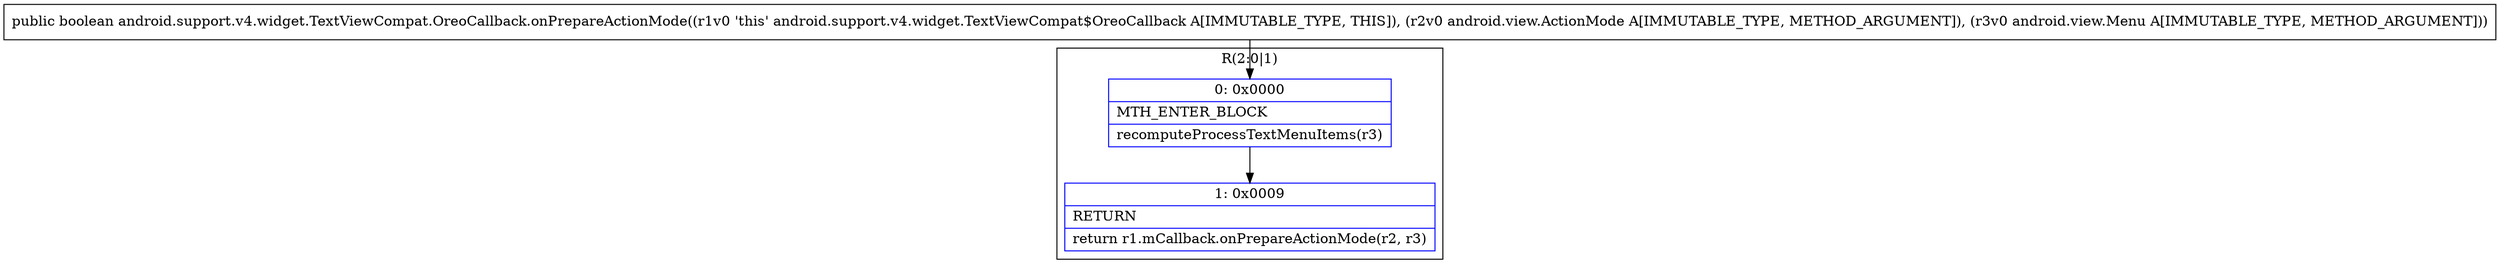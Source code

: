 digraph "CFG forandroid.support.v4.widget.TextViewCompat.OreoCallback.onPrepareActionMode(Landroid\/view\/ActionMode;Landroid\/view\/Menu;)Z" {
subgraph cluster_Region_226917577 {
label = "R(2:0|1)";
node [shape=record,color=blue];
Node_0 [shape=record,label="{0\:\ 0x0000|MTH_ENTER_BLOCK\l|recomputeProcessTextMenuItems(r3)\l}"];
Node_1 [shape=record,label="{1\:\ 0x0009|RETURN\l|return r1.mCallback.onPrepareActionMode(r2, r3)\l}"];
}
MethodNode[shape=record,label="{public boolean android.support.v4.widget.TextViewCompat.OreoCallback.onPrepareActionMode((r1v0 'this' android.support.v4.widget.TextViewCompat$OreoCallback A[IMMUTABLE_TYPE, THIS]), (r2v0 android.view.ActionMode A[IMMUTABLE_TYPE, METHOD_ARGUMENT]), (r3v0 android.view.Menu A[IMMUTABLE_TYPE, METHOD_ARGUMENT])) }"];
MethodNode -> Node_0;
Node_0 -> Node_1;
}

